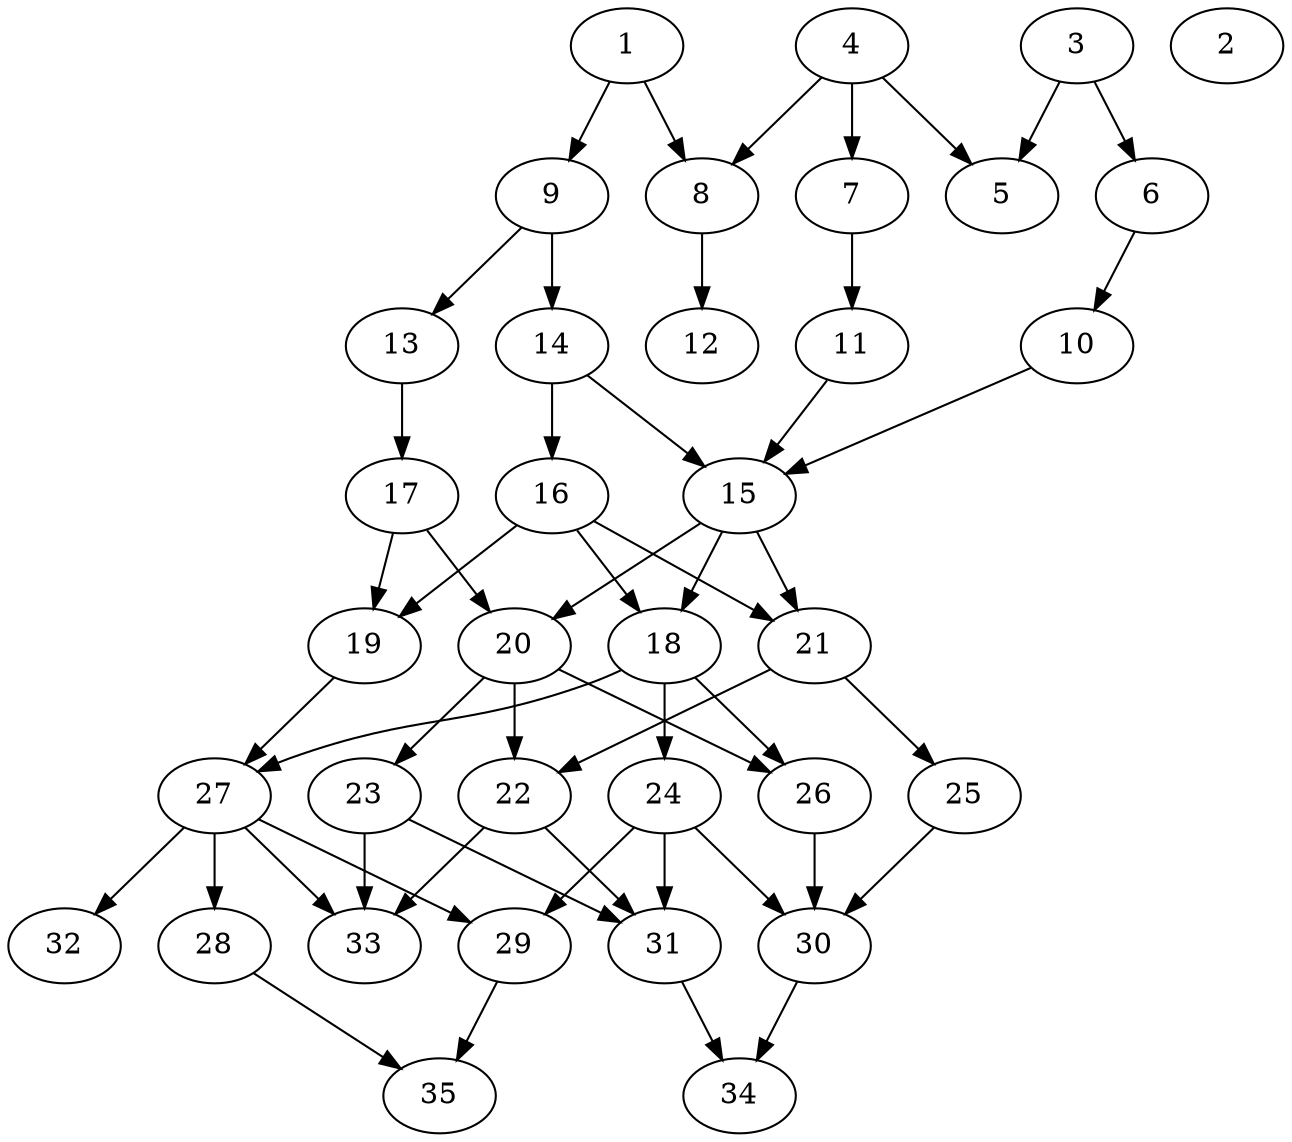 // DAG automatically generated by daggen at Thu Oct  3 14:05:36 2019
// ./daggen --dot -n 35 --ccr 0.3 --fat 0.5 --regular 0.7 --density 0.5 --mindata 5242880 --maxdata 52428800 
digraph G {
  1 [size="55511040", alpha="0.16", expect_size="16653312"] 
  1 -> 8 [size ="16653312"]
  1 -> 9 [size ="16653312"]
  2 [size="67935573", alpha="0.12", expect_size="20380672"] 
  3 [size="72946347", alpha="0.15", expect_size="21883904"] 
  3 -> 5 [size ="21883904"]
  3 -> 6 [size ="21883904"]
  4 [size="138233173", alpha="0.08", expect_size="41469952"] 
  4 -> 5 [size ="41469952"]
  4 -> 7 [size ="41469952"]
  4 -> 8 [size ="41469952"]
  5 [size="19271680", alpha="0.10", expect_size="5781504"] 
  6 [size="149230933", alpha="0.00", expect_size="44769280"] 
  6 -> 10 [size ="44769280"]
  7 [size="104099840", alpha="0.01", expect_size="31229952"] 
  7 -> 11 [size ="31229952"]
  8 [size="75659947", alpha="0.10", expect_size="22697984"] 
  8 -> 12 [size ="22697984"]
  9 [size="39010987", alpha="0.11", expect_size="11703296"] 
  9 -> 13 [size ="11703296"]
  9 -> 14 [size ="11703296"]
  10 [size="112537600", alpha="0.11", expect_size="33761280"] 
  10 -> 15 [size ="33761280"]
  11 [size="31972693", alpha="0.19", expect_size="9591808"] 
  11 -> 15 [size ="9591808"]
  12 [size="160436907", alpha="0.06", expect_size="48131072"] 
  13 [size="98624853", alpha="0.18", expect_size="29587456"] 
  13 -> 17 [size ="29587456"]
  14 [size="57883307", alpha="0.06", expect_size="17364992"] 
  14 -> 15 [size ="17364992"]
  14 -> 16 [size ="17364992"]
  15 [size="124439893", alpha="0.02", expect_size="37331968"] 
  15 -> 18 [size ="37331968"]
  15 -> 20 [size ="37331968"]
  15 -> 21 [size ="37331968"]
  16 [size="43380053", alpha="0.18", expect_size="13014016"] 
  16 -> 18 [size ="13014016"]
  16 -> 19 [size ="13014016"]
  16 -> 21 [size ="13014016"]
  17 [size="46455467", alpha="0.05", expect_size="13936640"] 
  17 -> 19 [size ="13936640"]
  17 -> 20 [size ="13936640"]
  18 [size="55135573", alpha="0.01", expect_size="16540672"] 
  18 -> 24 [size ="16540672"]
  18 -> 26 [size ="16540672"]
  18 -> 27 [size ="16540672"]
  19 [size="130324480", alpha="0.08", expect_size="39097344"] 
  19 -> 27 [size ="39097344"]
  20 [size="62969173", alpha="0.12", expect_size="18890752"] 
  20 -> 22 [size ="18890752"]
  20 -> 23 [size ="18890752"]
  20 -> 26 [size ="18890752"]
  21 [size="145790293", alpha="0.01", expect_size="43737088"] 
  21 -> 22 [size ="43737088"]
  21 -> 25 [size ="43737088"]
  22 [size="137823573", alpha="0.17", expect_size="41347072"] 
  22 -> 31 [size ="41347072"]
  22 -> 33 [size ="41347072"]
  23 [size="25965227", alpha="0.19", expect_size="7789568"] 
  23 -> 31 [size ="7789568"]
  23 -> 33 [size ="7789568"]
  24 [size="164638720", alpha="0.17", expect_size="49391616"] 
  24 -> 29 [size ="49391616"]
  24 -> 30 [size ="49391616"]
  24 -> 31 [size ="49391616"]
  25 [size="53316267", alpha="0.15", expect_size="15994880"] 
  25 -> 30 [size ="15994880"]
  26 [size="69669547", alpha="0.10", expect_size="20900864"] 
  26 -> 30 [size ="20900864"]
  27 [size="57364480", alpha="0.15", expect_size="17209344"] 
  27 -> 28 [size ="17209344"]
  27 -> 29 [size ="17209344"]
  27 -> 32 [size ="17209344"]
  27 -> 33 [size ="17209344"]
  28 [size="96368640", alpha="0.09", expect_size="28910592"] 
  28 -> 35 [size ="28910592"]
  29 [size="106687147", alpha="0.04", expect_size="32006144"] 
  29 -> 35 [size ="32006144"]
  30 [size="171970560", alpha="0.12", expect_size="51591168"] 
  30 -> 34 [size ="51591168"]
  31 [size="112216747", alpha="0.02", expect_size="33665024"] 
  31 -> 34 [size ="33665024"]
  32 [size="122750293", alpha="0.10", expect_size="36825088"] 
  33 [size="96740693", alpha="0.09", expect_size="29022208"] 
  34 [size="89661440", alpha="0.12", expect_size="26898432"] 
  35 [size="64989867", alpha="0.09", expect_size="19496960"] 
}
